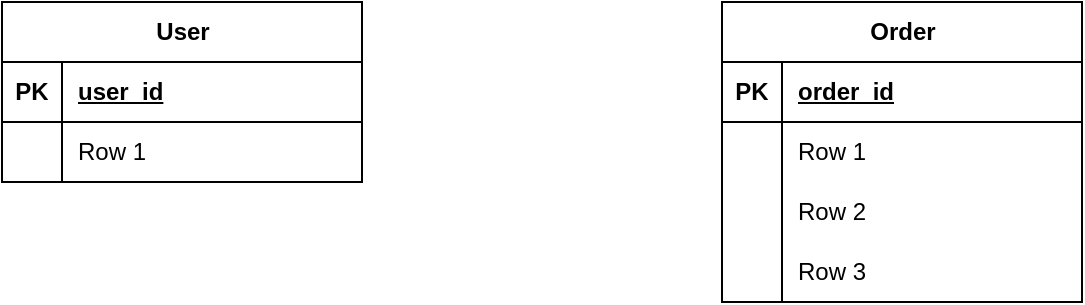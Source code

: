 <mxfile version="24.7.5" pages="2">
  <diagram name="database" id="pR3aO2w2O7S8CHNWXKVn">
    <mxGraphModel dx="1036" dy="615" grid="1" gridSize="10" guides="1" tooltips="1" connect="1" arrows="1" fold="1" page="1" pageScale="1" pageWidth="1169" pageHeight="827" math="0" shadow="0">
      <root>
        <mxCell id="0" />
        <mxCell id="1" parent="0" />
        <mxCell id="M76YdFKd7AdszIZ5KqUw-1" value="User" style="shape=table;startSize=30;container=1;collapsible=1;childLayout=tableLayout;fixedRows=1;rowLines=0;fontStyle=1;align=center;resizeLast=1;html=1;" parent="1" vertex="1">
          <mxGeometry x="200" y="120" width="180" height="90" as="geometry" />
        </mxCell>
        <mxCell id="M76YdFKd7AdszIZ5KqUw-2" value="" style="shape=tableRow;horizontal=0;startSize=0;swimlaneHead=0;swimlaneBody=0;fillColor=none;collapsible=0;dropTarget=0;points=[[0,0.5],[1,0.5]];portConstraint=eastwest;top=0;left=0;right=0;bottom=1;" parent="M76YdFKd7AdszIZ5KqUw-1" vertex="1">
          <mxGeometry y="30" width="180" height="30" as="geometry" />
        </mxCell>
        <mxCell id="M76YdFKd7AdszIZ5KqUw-3" value="PK" style="shape=partialRectangle;connectable=0;fillColor=none;top=0;left=0;bottom=0;right=0;fontStyle=1;overflow=hidden;whiteSpace=wrap;html=1;" parent="M76YdFKd7AdszIZ5KqUw-2" vertex="1">
          <mxGeometry width="30" height="30" as="geometry">
            <mxRectangle width="30" height="30" as="alternateBounds" />
          </mxGeometry>
        </mxCell>
        <mxCell id="M76YdFKd7AdszIZ5KqUw-4" value="user_id" style="shape=partialRectangle;connectable=0;fillColor=none;top=0;left=0;bottom=0;right=0;align=left;spacingLeft=6;fontStyle=5;overflow=hidden;whiteSpace=wrap;html=1;" parent="M76YdFKd7AdszIZ5KqUw-2" vertex="1">
          <mxGeometry x="30" width="150" height="30" as="geometry">
            <mxRectangle width="150" height="30" as="alternateBounds" />
          </mxGeometry>
        </mxCell>
        <mxCell id="M76YdFKd7AdszIZ5KqUw-5" value="" style="shape=tableRow;horizontal=0;startSize=0;swimlaneHead=0;swimlaneBody=0;fillColor=none;collapsible=0;dropTarget=0;points=[[0,0.5],[1,0.5]];portConstraint=eastwest;top=0;left=0;right=0;bottom=0;" parent="M76YdFKd7AdszIZ5KqUw-1" vertex="1">
          <mxGeometry y="60" width="180" height="30" as="geometry" />
        </mxCell>
        <mxCell id="M76YdFKd7AdszIZ5KqUw-6" value="" style="shape=partialRectangle;connectable=0;fillColor=none;top=0;left=0;bottom=0;right=0;editable=1;overflow=hidden;whiteSpace=wrap;html=1;" parent="M76YdFKd7AdszIZ5KqUw-5" vertex="1">
          <mxGeometry width="30" height="30" as="geometry">
            <mxRectangle width="30" height="30" as="alternateBounds" />
          </mxGeometry>
        </mxCell>
        <mxCell id="M76YdFKd7AdszIZ5KqUw-7" value="Row 1" style="shape=partialRectangle;connectable=0;fillColor=none;top=0;left=0;bottom=0;right=0;align=left;spacingLeft=6;overflow=hidden;whiteSpace=wrap;html=1;" parent="M76YdFKd7AdszIZ5KqUw-5" vertex="1">
          <mxGeometry x="30" width="150" height="30" as="geometry">
            <mxRectangle width="150" height="30" as="alternateBounds" />
          </mxGeometry>
        </mxCell>
        <mxCell id="M76YdFKd7AdszIZ5KqUw-14" value="Order" style="shape=table;startSize=30;container=1;collapsible=1;childLayout=tableLayout;fixedRows=1;rowLines=0;fontStyle=1;align=center;resizeLast=1;html=1;" parent="1" vertex="1">
          <mxGeometry x="560" y="120" width="180" height="150" as="geometry" />
        </mxCell>
        <mxCell id="M76YdFKd7AdszIZ5KqUw-15" value="" style="shape=tableRow;horizontal=0;startSize=0;swimlaneHead=0;swimlaneBody=0;fillColor=none;collapsible=0;dropTarget=0;points=[[0,0.5],[1,0.5]];portConstraint=eastwest;top=0;left=0;right=0;bottom=1;" parent="M76YdFKd7AdszIZ5KqUw-14" vertex="1">
          <mxGeometry y="30" width="180" height="30" as="geometry" />
        </mxCell>
        <mxCell id="M76YdFKd7AdszIZ5KqUw-16" value="PK" style="shape=partialRectangle;connectable=0;fillColor=none;top=0;left=0;bottom=0;right=0;fontStyle=1;overflow=hidden;whiteSpace=wrap;html=1;" parent="M76YdFKd7AdszIZ5KqUw-15" vertex="1">
          <mxGeometry width="30" height="30" as="geometry">
            <mxRectangle width="30" height="30" as="alternateBounds" />
          </mxGeometry>
        </mxCell>
        <mxCell id="M76YdFKd7AdszIZ5KqUw-17" value="order_id" style="shape=partialRectangle;connectable=0;fillColor=none;top=0;left=0;bottom=0;right=0;align=left;spacingLeft=6;fontStyle=5;overflow=hidden;whiteSpace=wrap;html=1;" parent="M76YdFKd7AdszIZ5KqUw-15" vertex="1">
          <mxGeometry x="30" width="150" height="30" as="geometry">
            <mxRectangle width="150" height="30" as="alternateBounds" />
          </mxGeometry>
        </mxCell>
        <mxCell id="M76YdFKd7AdszIZ5KqUw-18" value="" style="shape=tableRow;horizontal=0;startSize=0;swimlaneHead=0;swimlaneBody=0;fillColor=none;collapsible=0;dropTarget=0;points=[[0,0.5],[1,0.5]];portConstraint=eastwest;top=0;left=0;right=0;bottom=0;" parent="M76YdFKd7AdszIZ5KqUw-14" vertex="1">
          <mxGeometry y="60" width="180" height="30" as="geometry" />
        </mxCell>
        <mxCell id="M76YdFKd7AdszIZ5KqUw-19" value="" style="shape=partialRectangle;connectable=0;fillColor=none;top=0;left=0;bottom=0;right=0;editable=1;overflow=hidden;whiteSpace=wrap;html=1;" parent="M76YdFKd7AdszIZ5KqUw-18" vertex="1">
          <mxGeometry width="30" height="30" as="geometry">
            <mxRectangle width="30" height="30" as="alternateBounds" />
          </mxGeometry>
        </mxCell>
        <mxCell id="M76YdFKd7AdszIZ5KqUw-20" value="Row 1" style="shape=partialRectangle;connectable=0;fillColor=none;top=0;left=0;bottom=0;right=0;align=left;spacingLeft=6;overflow=hidden;whiteSpace=wrap;html=1;" parent="M76YdFKd7AdszIZ5KqUw-18" vertex="1">
          <mxGeometry x="30" width="150" height="30" as="geometry">
            <mxRectangle width="150" height="30" as="alternateBounds" />
          </mxGeometry>
        </mxCell>
        <mxCell id="M76YdFKd7AdszIZ5KqUw-21" value="" style="shape=tableRow;horizontal=0;startSize=0;swimlaneHead=0;swimlaneBody=0;fillColor=none;collapsible=0;dropTarget=0;points=[[0,0.5],[1,0.5]];portConstraint=eastwest;top=0;left=0;right=0;bottom=0;" parent="M76YdFKd7AdszIZ5KqUw-14" vertex="1">
          <mxGeometry y="90" width="180" height="30" as="geometry" />
        </mxCell>
        <mxCell id="M76YdFKd7AdszIZ5KqUw-22" value="" style="shape=partialRectangle;connectable=0;fillColor=none;top=0;left=0;bottom=0;right=0;editable=1;overflow=hidden;whiteSpace=wrap;html=1;" parent="M76YdFKd7AdszIZ5KqUw-21" vertex="1">
          <mxGeometry width="30" height="30" as="geometry">
            <mxRectangle width="30" height="30" as="alternateBounds" />
          </mxGeometry>
        </mxCell>
        <mxCell id="M76YdFKd7AdszIZ5KqUw-23" value="Row 2" style="shape=partialRectangle;connectable=0;fillColor=none;top=0;left=0;bottom=0;right=0;align=left;spacingLeft=6;overflow=hidden;whiteSpace=wrap;html=1;" parent="M76YdFKd7AdszIZ5KqUw-21" vertex="1">
          <mxGeometry x="30" width="150" height="30" as="geometry">
            <mxRectangle width="150" height="30" as="alternateBounds" />
          </mxGeometry>
        </mxCell>
        <mxCell id="M76YdFKd7AdszIZ5KqUw-24" value="" style="shape=tableRow;horizontal=0;startSize=0;swimlaneHead=0;swimlaneBody=0;fillColor=none;collapsible=0;dropTarget=0;points=[[0,0.5],[1,0.5]];portConstraint=eastwest;top=0;left=0;right=0;bottom=0;" parent="M76YdFKd7AdszIZ5KqUw-14" vertex="1">
          <mxGeometry y="120" width="180" height="30" as="geometry" />
        </mxCell>
        <mxCell id="M76YdFKd7AdszIZ5KqUw-25" value="" style="shape=partialRectangle;connectable=0;fillColor=none;top=0;left=0;bottom=0;right=0;editable=1;overflow=hidden;whiteSpace=wrap;html=1;" parent="M76YdFKd7AdszIZ5KqUw-24" vertex="1">
          <mxGeometry width="30" height="30" as="geometry">
            <mxRectangle width="30" height="30" as="alternateBounds" />
          </mxGeometry>
        </mxCell>
        <mxCell id="M76YdFKd7AdszIZ5KqUw-26" value="Row 3" style="shape=partialRectangle;connectable=0;fillColor=none;top=0;left=0;bottom=0;right=0;align=left;spacingLeft=6;overflow=hidden;whiteSpace=wrap;html=1;" parent="M76YdFKd7AdszIZ5KqUw-24" vertex="1">
          <mxGeometry x="30" width="150" height="30" as="geometry">
            <mxRectangle width="150" height="30" as="alternateBounds" />
          </mxGeometry>
        </mxCell>
      </root>
    </mxGraphModel>
  </diagram>
  <diagram id="BSv3bjTkUMsyehPQAX-q" name="graph">
    <mxGraphModel dx="1036" dy="615" grid="1" gridSize="10" guides="1" tooltips="1" connect="1" arrows="1" fold="1" page="1" pageScale="1" pageWidth="1169" pageHeight="827" math="0" shadow="0">
      <root>
        <mxCell id="0" />
        <mxCell id="1" parent="0" />
        <mxCell id="tnrh-CnRvbcNLro0r6qk-2" value="START" style="edgeStyle=orthogonalEdgeStyle;rounded=0;orthogonalLoop=1;jettySize=auto;html=1;exitX=0.5;exitY=1;exitDx=0;exitDy=0;entryX=0.5;entryY=0;entryDx=0;entryDy=0;curved=1;dashed=1;dashPattern=8 8;fontFamily=e-Ukraine;labelBackgroundColor=#FFF2CC;labelBorderColor=#FFF2CC;fontSize=12;" edge="1" parent="1" source="03npwxnvWCrXMEcGCbIE-3" target="tnrh-CnRvbcNLro0r6qk-1">
          <mxGeometry relative="1" as="geometry" />
        </mxCell>
        <mxCell id="03npwxnvWCrXMEcGCbIE-3" value="__start__" style="rounded=1;whiteSpace=wrap;html=1;fontFamily=e-Ukraine;fillColor=#CCFFCC;arcSize=50;glass=0;shadow=0;gradientColor=none;strokeColor=#00CC66;" parent="1" vertex="1">
          <mxGeometry x="520" y="60" width="120" height="40" as="geometry" />
        </mxCell>
        <mxCell id="03npwxnvWCrXMEcGCbIE-4" value="__end__" style="rounded=1;whiteSpace=wrap;html=1;fontFamily=e-Ukraine;fillColor=#FFCCCC;arcSize=50;strokeColor=#CC3F3F;shadow=0;" parent="1" vertex="1">
          <mxGeometry x="340" y="440" width="120" height="40" as="geometry" />
        </mxCell>
        <mxCell id="03npwxnvWCrXMEcGCbIE-7" value="__start__" style="rounded=1;whiteSpace=wrap;html=1;fontFamily=e-Ukraine;fillColor=#CCFFCC;arcSize=50;glass=0;shadow=0;gradientColor=none;strokeColor=#00CC66;" parent="1" vertex="1">
          <mxGeometry x="40" y="40" width="120" height="40" as="geometry" />
        </mxCell>
        <mxCell id="03npwxnvWCrXMEcGCbIE-8" value="__end__" style="rounded=1;whiteSpace=wrap;html=1;fontFamily=e-Ukraine;fillColor=#FFCCCC;arcSize=50;strokeColor=#CC3F3F;shadow=0;" parent="1" vertex="1">
          <mxGeometry x="40" y="120" width="120" height="40" as="geometry" />
        </mxCell>
        <mxCell id="03npwxnvWCrXMEcGCbIE-12" value="&lt;font face=&quot;e-Ukraine&quot;&gt;greeting&lt;/font&gt;" style="rounded=1;whiteSpace=wrap;html=1;arcSize=50;shadow=0;" parent="1" vertex="1">
          <mxGeometry x="40" y="200" width="120" height="40" as="geometry" />
        </mxCell>
        <mxCell id="03npwxnvWCrXMEcGCbIE-13" value="no profile" style="rounded=1;orthogonalLoop=1;jettySize=auto;html=1;exitX=0.5;exitY=1;exitDx=0;exitDy=0;endArrow=block;endFill=1;edgeStyle=orthogonalEdgeStyle;dashed=1;curved=1;strokeWidth=1.181;shadow=0;fontSize=12;labelBackgroundColor=#FFF2CC;spacingLeft=0;spacing=1.968;fontFamily=e-Ukraine;labelBorderColor=#FFF2CC;flowAnimation=0;orthogonal=0;" parent="1" edge="1">
          <mxGeometry relative="1" as="geometry">
            <mxPoint x="40" y="300" as="sourcePoint" />
            <mxPoint x="160" y="300" as="targetPoint" />
          </mxGeometry>
        </mxCell>
        <mxCell id="tnrh-CnRvbcNLro0r6qk-3" style="edgeStyle=orthogonalEdgeStyle;rounded=0;orthogonalLoop=1;jettySize=auto;html=1;exitX=0.5;exitY=1;exitDx=0;exitDy=0;entryX=0.5;entryY=0;entryDx=0;entryDy=0;curved=1;" edge="1" parent="1" source="tnrh-CnRvbcNLro0r6qk-1" target="03npwxnvWCrXMEcGCbIE-4">
          <mxGeometry relative="1" as="geometry" />
        </mxCell>
        <mxCell id="tnrh-CnRvbcNLro0r6qk-1" value="greeting" style="rounded=0;whiteSpace=wrap;html=1;fontFamily=e-Ukraine;" vertex="1" parent="1">
          <mxGeometry x="340" y="200" width="120" height="40" as="geometry" />
        </mxCell>
        <mxCell id="tnrh-CnRvbcNLro0r6qk-4" value="questions" style="rounded=0;whiteSpace=wrap;html=1;fontFamily=e-Ukraine;" vertex="1" parent="1">
          <mxGeometry x="525" y="200" width="120" height="40" as="geometry" />
        </mxCell>
        <mxCell id="tnrh-CnRvbcNLro0r6qk-7" value="DESIGN" style="edgeStyle=orthogonalEdgeStyle;rounded=0;orthogonalLoop=1;jettySize=auto;html=1;exitX=0.5;exitY=1;exitDx=0;exitDy=0;entryX=0.5;entryY=0;entryDx=0;entryDy=0;curved=1;dashed=1;dashPattern=8 8;fontFamily=e-Ukraine;labelBackgroundColor=#FFF2CC;labelBorderColor=#FFF2CC;fontSize=12;" edge="1" parent="1" source="03npwxnvWCrXMEcGCbIE-3" target="tnrh-CnRvbcNLro0r6qk-4">
          <mxGeometry relative="1" as="geometry">
            <mxPoint x="760" y="320" as="sourcePoint" />
            <mxPoint x="620" y="400" as="targetPoint" />
          </mxGeometry>
        </mxCell>
      </root>
    </mxGraphModel>
  </diagram>
</mxfile>
